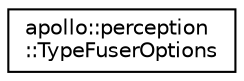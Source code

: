 digraph "Graphical Class Hierarchy"
{
  edge [fontname="Helvetica",fontsize="10",labelfontname="Helvetica",labelfontsize="10"];
  node [fontname="Helvetica",fontsize="10",shape=record];
  rankdir="LR";
  Node1 [label="apollo::perception\l::TypeFuserOptions",height=0.2,width=0.4,color="black", fillcolor="white", style="filled",URL="$structapollo_1_1perception_1_1TypeFuserOptions.html"];
}
